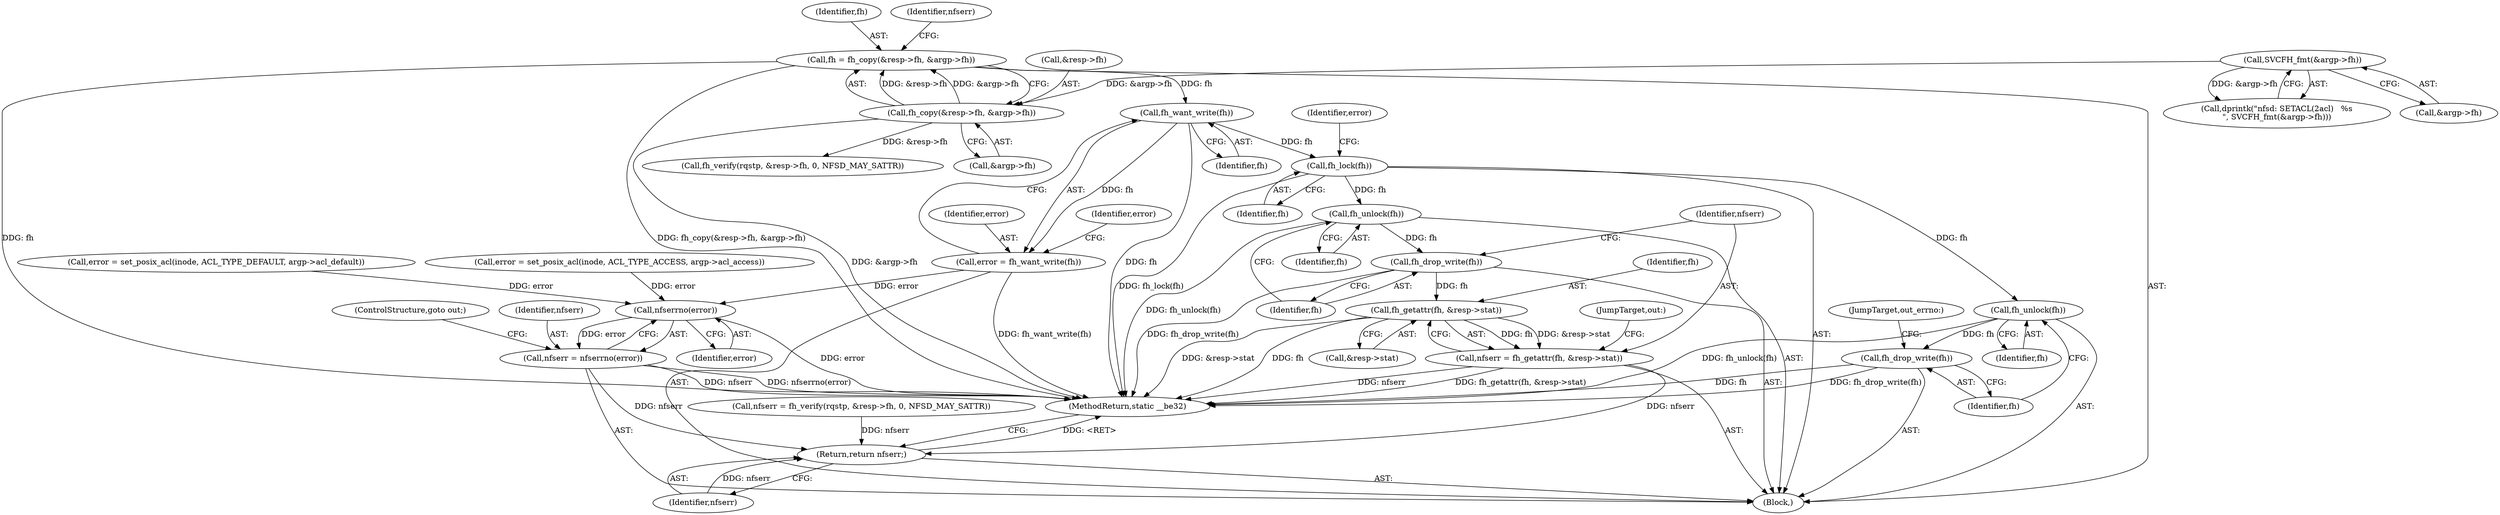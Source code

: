 digraph "0_linux_999653786df6954a31044528ac3f7a5dadca08f4@API" {
"1000120" [label="(Call,fh = fh_copy(&resp->fh, &argp->fh))"];
"1000122" [label="(Call,fh_copy(&resp->fh, &argp->fh))"];
"1000115" [label="(Call,SVCFH_fmt(&argp->fh))"];
"1000152" [label="(Call,fh_want_write(fh))"];
"1000150" [label="(Call,error = fh_want_write(fh))"];
"1000212" [label="(Call,nfserrno(error))"];
"1000210" [label="(Call,nfserr = nfserrno(error))"];
"1000202" [label="(Return,return nfserr;)"];
"1000157" [label="(Call,fh_lock(fh))"];
"1000181" [label="(Call,fh_unlock(fh))"];
"1000183" [label="(Call,fh_drop_write(fh))"];
"1000187" [label="(Call,fh_getattr(fh, &resp->stat))"];
"1000185" [label="(Call,nfserr = fh_getattr(fh, &resp->stat))"];
"1000205" [label="(Call,fh_unlock(fh))"];
"1000207" [label="(Call,fh_drop_write(fh))"];
"1000123" [label="(Call,&resp->fh)"];
"1000131" [label="(Call,nfserr = fh_verify(rqstp, &resp->fh, 0, NFSD_MAY_SATTR))"];
"1000183" [label="(Call,fh_drop_write(fh))"];
"1000213" [label="(Identifier,error)"];
"1000159" [label="(Call,error = set_posix_acl(inode, ACL_TYPE_ACCESS, argp->acl_access))"];
"1000151" [label="(Identifier,error)"];
"1000203" [label="(Identifier,nfserr)"];
"1000189" [label="(Call,&resp->stat)"];
"1000155" [label="(Identifier,error)"];
"1000120" [label="(Call,fh = fh_copy(&resp->fh, &argp->fh))"];
"1000153" [label="(Identifier,fh)"];
"1000150" [label="(Call,error = fh_want_write(fh))"];
"1000152" [label="(Call,fh_want_write(fh))"];
"1000210" [label="(Call,nfserr = nfserrno(error))"];
"1000214" [label="(ControlStructure,goto out;)"];
"1000115" [label="(Call,SVCFH_fmt(&argp->fh))"];
"1000121" [label="(Identifier,fh)"];
"1000132" [label="(Identifier,nfserr)"];
"1000160" [label="(Identifier,error)"];
"1000181" [label="(Call,fh_unlock(fh))"];
"1000127" [label="(Call,&argp->fh)"];
"1000188" [label="(Identifier,fh)"];
"1000206" [label="(Identifier,fh)"];
"1000187" [label="(Call,fh_getattr(fh, &resp->stat))"];
"1000158" [label="(Identifier,fh)"];
"1000209" [label="(JumpTarget,out_errno:)"];
"1000212" [label="(Call,nfserrno(error))"];
"1000185" [label="(Call,nfserr = fh_getattr(fh, &resp->stat))"];
"1000113" [label="(Call,dprintk(\"nfsd: SETACL(2acl)   %s\n\", SVCFH_fmt(&argp->fh)))"];
"1000122" [label="(Call,fh_copy(&resp->fh, &argp->fh))"];
"1000105" [label="(Block,)"];
"1000157" [label="(Call,fh_lock(fh))"];
"1000202" [label="(Return,return nfserr;)"];
"1000133" [label="(Call,fh_verify(rqstp, &resp->fh, 0, NFSD_MAY_SATTR))"];
"1000170" [label="(Call,error = set_posix_acl(inode, ACL_TYPE_DEFAULT, argp->acl_default))"];
"1000211" [label="(Identifier,nfserr)"];
"1000186" [label="(Identifier,nfserr)"];
"1000215" [label="(MethodReturn,static __be32)"];
"1000205" [label="(Call,fh_unlock(fh))"];
"1000116" [label="(Call,&argp->fh)"];
"1000193" [label="(JumpTarget,out:)"];
"1000208" [label="(Identifier,fh)"];
"1000207" [label="(Call,fh_drop_write(fh))"];
"1000182" [label="(Identifier,fh)"];
"1000184" [label="(Identifier,fh)"];
"1000120" -> "1000105"  [label="AST: "];
"1000120" -> "1000122"  [label="CFG: "];
"1000121" -> "1000120"  [label="AST: "];
"1000122" -> "1000120"  [label="AST: "];
"1000132" -> "1000120"  [label="CFG: "];
"1000120" -> "1000215"  [label="DDG: fh"];
"1000120" -> "1000215"  [label="DDG: fh_copy(&resp->fh, &argp->fh)"];
"1000122" -> "1000120"  [label="DDG: &resp->fh"];
"1000122" -> "1000120"  [label="DDG: &argp->fh"];
"1000120" -> "1000152"  [label="DDG: fh"];
"1000122" -> "1000127"  [label="CFG: "];
"1000123" -> "1000122"  [label="AST: "];
"1000127" -> "1000122"  [label="AST: "];
"1000122" -> "1000215"  [label="DDG: &argp->fh"];
"1000115" -> "1000122"  [label="DDG: &argp->fh"];
"1000122" -> "1000133"  [label="DDG: &resp->fh"];
"1000115" -> "1000113"  [label="AST: "];
"1000115" -> "1000116"  [label="CFG: "];
"1000116" -> "1000115"  [label="AST: "];
"1000113" -> "1000115"  [label="CFG: "];
"1000115" -> "1000113"  [label="DDG: &argp->fh"];
"1000152" -> "1000150"  [label="AST: "];
"1000152" -> "1000153"  [label="CFG: "];
"1000153" -> "1000152"  [label="AST: "];
"1000150" -> "1000152"  [label="CFG: "];
"1000152" -> "1000215"  [label="DDG: fh"];
"1000152" -> "1000150"  [label="DDG: fh"];
"1000152" -> "1000157"  [label="DDG: fh"];
"1000150" -> "1000105"  [label="AST: "];
"1000151" -> "1000150"  [label="AST: "];
"1000155" -> "1000150"  [label="CFG: "];
"1000150" -> "1000215"  [label="DDG: fh_want_write(fh)"];
"1000150" -> "1000212"  [label="DDG: error"];
"1000212" -> "1000210"  [label="AST: "];
"1000212" -> "1000213"  [label="CFG: "];
"1000213" -> "1000212"  [label="AST: "];
"1000210" -> "1000212"  [label="CFG: "];
"1000212" -> "1000215"  [label="DDG: error"];
"1000212" -> "1000210"  [label="DDG: error"];
"1000159" -> "1000212"  [label="DDG: error"];
"1000170" -> "1000212"  [label="DDG: error"];
"1000210" -> "1000105"  [label="AST: "];
"1000211" -> "1000210"  [label="AST: "];
"1000214" -> "1000210"  [label="CFG: "];
"1000210" -> "1000215"  [label="DDG: nfserrno(error)"];
"1000210" -> "1000215"  [label="DDG: nfserr"];
"1000210" -> "1000202"  [label="DDG: nfserr"];
"1000202" -> "1000105"  [label="AST: "];
"1000202" -> "1000203"  [label="CFG: "];
"1000203" -> "1000202"  [label="AST: "];
"1000215" -> "1000202"  [label="CFG: "];
"1000202" -> "1000215"  [label="DDG: <RET>"];
"1000203" -> "1000202"  [label="DDG: nfserr"];
"1000185" -> "1000202"  [label="DDG: nfserr"];
"1000131" -> "1000202"  [label="DDG: nfserr"];
"1000157" -> "1000105"  [label="AST: "];
"1000157" -> "1000158"  [label="CFG: "];
"1000158" -> "1000157"  [label="AST: "];
"1000160" -> "1000157"  [label="CFG: "];
"1000157" -> "1000215"  [label="DDG: fh_lock(fh)"];
"1000157" -> "1000181"  [label="DDG: fh"];
"1000157" -> "1000205"  [label="DDG: fh"];
"1000181" -> "1000105"  [label="AST: "];
"1000181" -> "1000182"  [label="CFG: "];
"1000182" -> "1000181"  [label="AST: "];
"1000184" -> "1000181"  [label="CFG: "];
"1000181" -> "1000215"  [label="DDG: fh_unlock(fh)"];
"1000181" -> "1000183"  [label="DDG: fh"];
"1000183" -> "1000105"  [label="AST: "];
"1000183" -> "1000184"  [label="CFG: "];
"1000184" -> "1000183"  [label="AST: "];
"1000186" -> "1000183"  [label="CFG: "];
"1000183" -> "1000215"  [label="DDG: fh_drop_write(fh)"];
"1000183" -> "1000187"  [label="DDG: fh"];
"1000187" -> "1000185"  [label="AST: "];
"1000187" -> "1000189"  [label="CFG: "];
"1000188" -> "1000187"  [label="AST: "];
"1000189" -> "1000187"  [label="AST: "];
"1000185" -> "1000187"  [label="CFG: "];
"1000187" -> "1000215"  [label="DDG: &resp->stat"];
"1000187" -> "1000215"  [label="DDG: fh"];
"1000187" -> "1000185"  [label="DDG: fh"];
"1000187" -> "1000185"  [label="DDG: &resp->stat"];
"1000185" -> "1000105"  [label="AST: "];
"1000186" -> "1000185"  [label="AST: "];
"1000193" -> "1000185"  [label="CFG: "];
"1000185" -> "1000215"  [label="DDG: nfserr"];
"1000185" -> "1000215"  [label="DDG: fh_getattr(fh, &resp->stat)"];
"1000205" -> "1000105"  [label="AST: "];
"1000205" -> "1000206"  [label="CFG: "];
"1000206" -> "1000205"  [label="AST: "];
"1000208" -> "1000205"  [label="CFG: "];
"1000205" -> "1000215"  [label="DDG: fh_unlock(fh)"];
"1000205" -> "1000207"  [label="DDG: fh"];
"1000207" -> "1000105"  [label="AST: "];
"1000207" -> "1000208"  [label="CFG: "];
"1000208" -> "1000207"  [label="AST: "];
"1000209" -> "1000207"  [label="CFG: "];
"1000207" -> "1000215"  [label="DDG: fh"];
"1000207" -> "1000215"  [label="DDG: fh_drop_write(fh)"];
}
